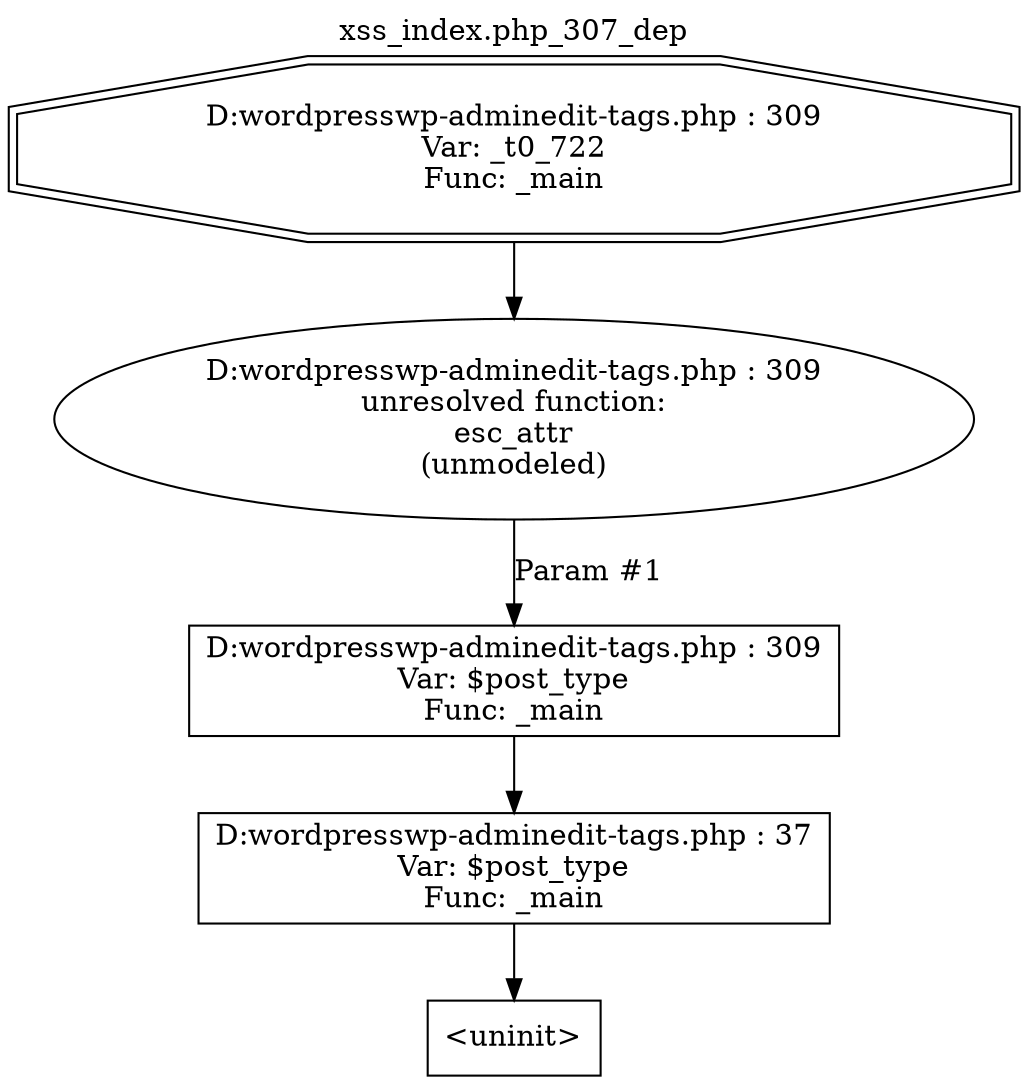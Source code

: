 digraph cfg {
  label="xss_index.php_307_dep";
  labelloc=t;
  n1 [shape=doubleoctagon, label="D:\wordpress\wp-admin\edit-tags.php : 309\nVar: _t0_722\nFunc: _main\n"];
  n2 [shape=ellipse, label="D:\wordpress\wp-admin\edit-tags.php : 309\nunresolved function:\nesc_attr\n(unmodeled)\n"];
  n3 [shape=box, label="D:\wordpress\wp-admin\edit-tags.php : 309\nVar: $post_type\nFunc: _main\n"];
  n4 [shape=box, label="D:\wordpress\wp-admin\edit-tags.php : 37\nVar: $post_type\nFunc: _main\n"];
  n5 [shape=box, label="<uninit>"];
  n1 -> n2;
  n4 -> n5;
  n3 -> n4;
  n2 -> n3[label="Param #1"];
}
